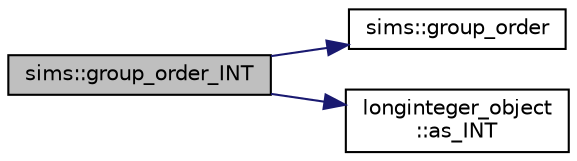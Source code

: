 digraph "sims::group_order_INT"
{
  edge [fontname="Helvetica",fontsize="10",labelfontname="Helvetica",labelfontsize="10"];
  node [fontname="Helvetica",fontsize="10",shape=record];
  rankdir="LR";
  Node5473 [label="sims::group_order_INT",height=0.2,width=0.4,color="black", fillcolor="grey75", style="filled", fontcolor="black"];
  Node5473 -> Node5474 [color="midnightblue",fontsize="10",style="solid",fontname="Helvetica"];
  Node5474 [label="sims::group_order",height=0.2,width=0.4,color="black", fillcolor="white", style="filled",URL="$d9/df3/classsims.html#aa442445175656570fa35febbe790efad"];
  Node5473 -> Node5475 [color="midnightblue",fontsize="10",style="solid",fontname="Helvetica"];
  Node5475 [label="longinteger_object\l::as_INT",height=0.2,width=0.4,color="black", fillcolor="white", style="filled",URL="$dd/d7e/classlonginteger__object.html#afb992d4679a6741acc63c8bcba27971e"];
}
